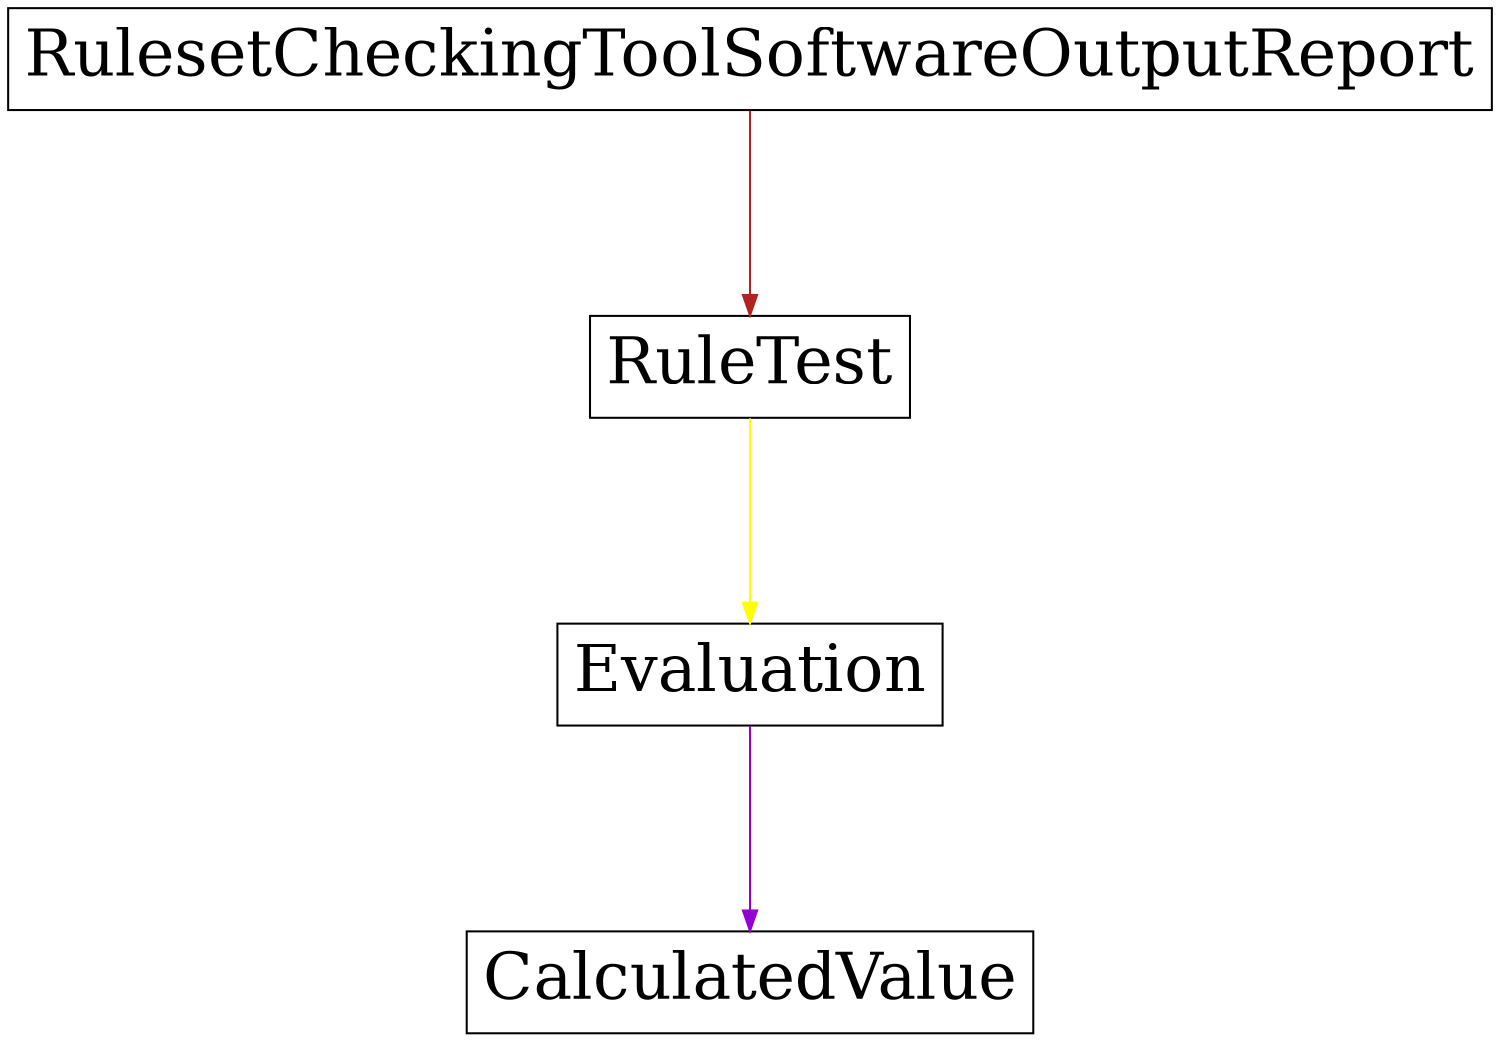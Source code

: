 digraph G {
    size="10, 10";
    ranksep="1.4";
  RulesetCheckingToolSoftwareOutputReport -> RuleTest [color="firebrick"]
  RulesetCheckingToolSoftwareOutputReport[fontsize="32" shape="box" height="0.7"]
  RuleTest[fontsize="32" shape="box" height="0.7"]
  RuleTest -> Evaluation [color="yellow"]
  Evaluation[fontsize="32" shape="box" height="0.7"]
  Evaluation -> CalculatedValue [color="darkviolet"]
  CalculatedValue[fontsize="32" shape="box" height="0.7"]
}
